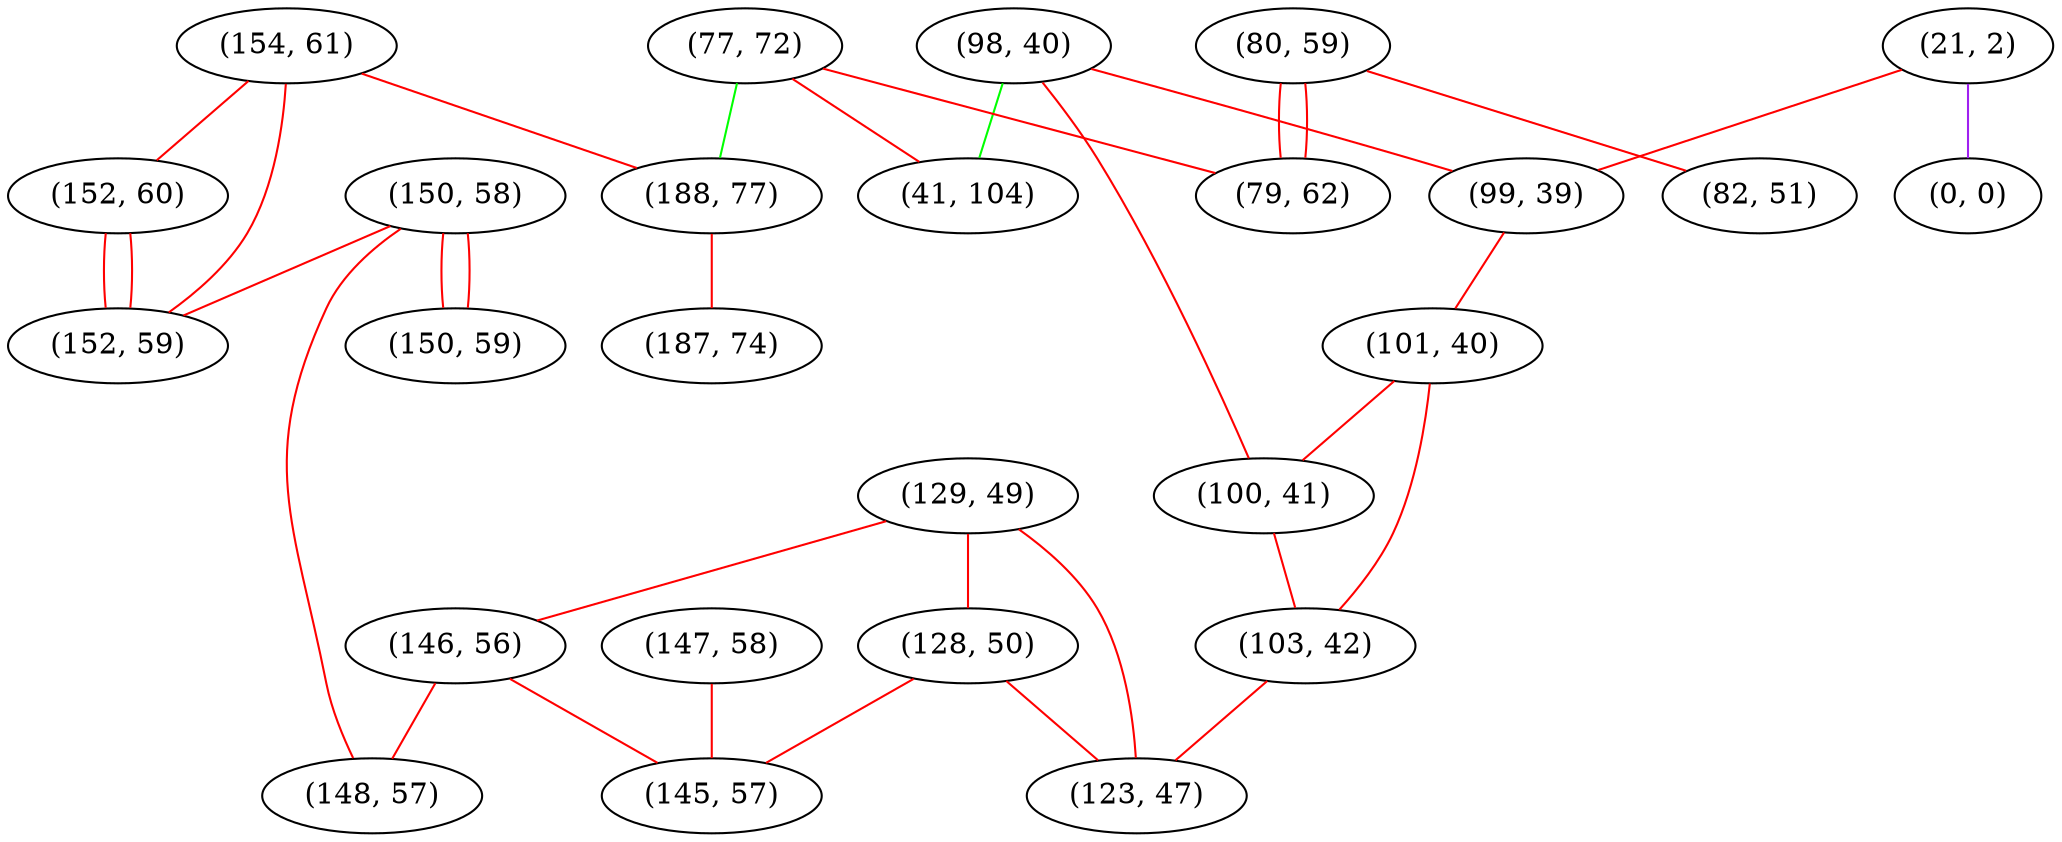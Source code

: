graph "" {
"(98, 40)";
"(154, 61)";
"(21, 2)";
"(129, 49)";
"(80, 59)";
"(77, 72)";
"(188, 77)";
"(99, 39)";
"(101, 40)";
"(100, 41)";
"(152, 60)";
"(146, 56)";
"(147, 58)";
"(150, 58)";
"(128, 50)";
"(82, 51)";
"(103, 42)";
"(123, 47)";
"(152, 59)";
"(0, 0)";
"(150, 59)";
"(41, 104)";
"(148, 57)";
"(79, 62)";
"(187, 74)";
"(145, 57)";
"(98, 40)" -- "(99, 39)"  [color=red, key=0, weight=1];
"(98, 40)" -- "(41, 104)"  [color=green, key=0, weight=2];
"(98, 40)" -- "(100, 41)"  [color=red, key=0, weight=1];
"(154, 61)" -- "(188, 77)"  [color=red, key=0, weight=1];
"(154, 61)" -- "(152, 59)"  [color=red, key=0, weight=1];
"(154, 61)" -- "(152, 60)"  [color=red, key=0, weight=1];
"(21, 2)" -- "(99, 39)"  [color=red, key=0, weight=1];
"(21, 2)" -- "(0, 0)"  [color=purple, key=0, weight=4];
"(129, 49)" -- "(123, 47)"  [color=red, key=0, weight=1];
"(129, 49)" -- "(128, 50)"  [color=red, key=0, weight=1];
"(129, 49)" -- "(146, 56)"  [color=red, key=0, weight=1];
"(80, 59)" -- "(79, 62)"  [color=red, key=0, weight=1];
"(80, 59)" -- "(79, 62)"  [color=red, key=1, weight=1];
"(80, 59)" -- "(82, 51)"  [color=red, key=0, weight=1];
"(77, 72)" -- "(188, 77)"  [color=green, key=0, weight=2];
"(77, 72)" -- "(41, 104)"  [color=red, key=0, weight=1];
"(77, 72)" -- "(79, 62)"  [color=red, key=0, weight=1];
"(188, 77)" -- "(187, 74)"  [color=red, key=0, weight=1];
"(99, 39)" -- "(101, 40)"  [color=red, key=0, weight=1];
"(101, 40)" -- "(100, 41)"  [color=red, key=0, weight=1];
"(101, 40)" -- "(103, 42)"  [color=red, key=0, weight=1];
"(100, 41)" -- "(103, 42)"  [color=red, key=0, weight=1];
"(152, 60)" -- "(152, 59)"  [color=red, key=0, weight=1];
"(152, 60)" -- "(152, 59)"  [color=red, key=1, weight=1];
"(146, 56)" -- "(148, 57)"  [color=red, key=0, weight=1];
"(146, 56)" -- "(145, 57)"  [color=red, key=0, weight=1];
"(147, 58)" -- "(145, 57)"  [color=red, key=0, weight=1];
"(150, 58)" -- "(150, 59)"  [color=red, key=0, weight=1];
"(150, 58)" -- "(150, 59)"  [color=red, key=1, weight=1];
"(150, 58)" -- "(152, 59)"  [color=red, key=0, weight=1];
"(150, 58)" -- "(148, 57)"  [color=red, key=0, weight=1];
"(128, 50)" -- "(123, 47)"  [color=red, key=0, weight=1];
"(128, 50)" -- "(145, 57)"  [color=red, key=0, weight=1];
"(103, 42)" -- "(123, 47)"  [color=red, key=0, weight=1];
}
